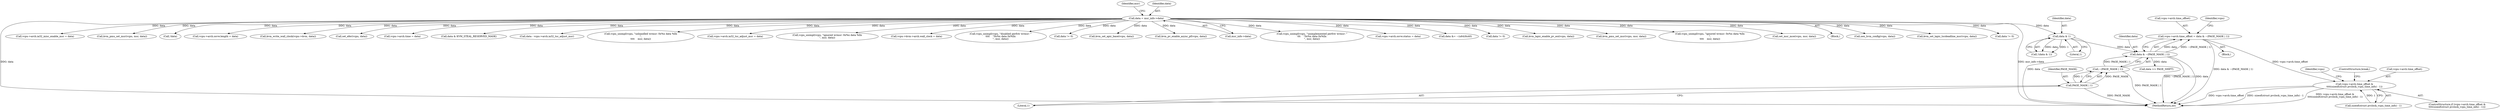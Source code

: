 digraph "0_linux_0b79459b482e85cb7426aa7da683a9f2c97aeae1_2@pointer" {
"1000316" [label="(Call,vcpu->arch.time_offset = data & ~(PAGE_MASK | 1))"];
"1000322" [label="(Call,data & ~(PAGE_MASK | 1))"];
"1000312" [label="(Call,data & 1)"];
"1000127" [label="(Call,data = msr_info->data)"];
"1000324" [label="(Call,~(PAGE_MASK | 1))"];
"1000325" [label="(Call,PAGE_MASK | 1)"];
"1000329" [label="(Call,vcpu->arch.time_offset &\n\t\t\t\t(sizeof(struct pvclock_vcpu_time_info) - 1))"];
"1000335" [label="(Call,sizeof(struct pvclock_vcpu_time_info) - 1)"];
"1000311" [label="(Call,!(data & 1))"];
"1000343" [label="(Identifier,vcpu)"];
"1000180" [label="(Call,data != 0)"];
"1000638" [label="(MethodReturn,int)"];
"1000270" [label="(Call,vcpu->arch.ia32_misc_enable_msr = data)"];
"1000495" [label="(Call,kvm_pmu_set_msr(vcpu, msr, data))"];
"1000297" [label="(Block,)"];
"1000193" [label="(Call,!data)"];
"1000328" [label="(ControlStructure,if (vcpu->arch.time_offset &\n\t\t\t\t(sizeof(struct pvclock_vcpu_time_info) - 1)))"];
"1000562" [label="(Call,vcpu->arch.osvw.length = data)"];
"1000289" [label="(Call,kvm_write_wall_clock(vcpu->kvm, data))"];
"1000314" [label="(Literal,1)"];
"1000316" [label="(Call,vcpu->arch.time_offset = data & ~(PAGE_MASK | 1))"];
"1000323" [label="(Identifier,data)"];
"1000326" [label="(Identifier,PAGE_MASK)"];
"1000339" [label="(ControlStructure,break;)"];
"1000127" [label="(Call,data = msr_info->data)"];
"1000144" [label="(Call,set_efer(vcpu, data))"];
"1000300" [label="(Call,vcpu->arch.time = data)"];
"1000384" [label="(Call,data & KVM_STEAL_RESERVED_MASK)"];
"1000250" [label="(Call,data - vcpu->arch.ia32_tsc_adjust_msr)"];
"1000621" [label="(Call,vcpu_unimpl(vcpu, \"unhandled wrmsr: 0x%x data %llx\n\",\n\t\t\t\t    msr, data))"];
"1000261" [label="(Call,vcpu->arch.ia32_tsc_adjust_msr = data)"];
"1000549" [label="(Call,vcpu_unimpl(vcpu, \"ignored wrmsr: 0x%x data %llx\n\", msr, data))"];
"1000317" [label="(Call,vcpu->arch.time_offset)"];
"1000280" [label="(Call,vcpu->kvm->arch.wall_clock = data)"];
"1000505" [label="(Call,vcpu_unimpl(vcpu, \"disabled perfctr wrmsr: \"\n\t\t\t\t    \"0x%x data 0x%llx\n\", msr, data))"];
"1000312" [label="(Call,data & 1)"];
"1000350" [label="(Call,data >> PAGE_SHIFT)"];
"1000464" [label="(Call,data != 0)"];
"1000221" [label="(Call,kvm_set_apic_base(vcpu, data))"];
"1000370" [label="(Call,kvm_pv_enable_async_pf(vcpu, data))"];
"1000129" [label="(Call,msr_info->data)"];
"1000330" [label="(Call,vcpu->arch.time_offset)"];
"1000477" [label="(Call,vcpu_unimpl(vcpu, \"unimplemented perfctr wrmsr: \"\n\t\t\t    \"0x%x data 0x%llx\n\", msr, data))"];
"1000579" [label="(Call,vcpu->arch.osvw.status = data)"];
"1000148" [label="(Call,data &= ~(u64)0x40)"];
"1000502" [label="(Call,data != 0)"];
"1000324" [label="(Call,~(PAGE_MASK | 1))"];
"1000445" [label="(Call,kvm_lapic_enable_pv_eoi(vcpu, data))"];
"1000613" [label="(Call,kvm_pmu_set_msr(vcpu, msr, data))"];
"1000325" [label="(Call,PAGE_MASK | 1)"];
"1000630" [label="(Call,vcpu_unimpl(vcpu, \"ignored wrmsr: 0x%x data %llx\n\",\n\t\t\t\t    msr, data))"];
"1000455" [label="(Call,set_msr_mce(vcpu, msr, data))"];
"1000332" [label="(Identifier,vcpu)"];
"1000115" [label="(Block,)"];
"1000313" [label="(Identifier,data)"];
"1000329" [label="(Call,vcpu->arch.time_offset &\n\t\t\t\t(sizeof(struct pvclock_vcpu_time_info) - 1))"];
"1000133" [label="(Identifier,msr)"];
"1000128" [label="(Identifier,data)"];
"1000605" [label="(Call,xen_hvm_config(vcpu, data))"];
"1000322" [label="(Call,data & ~(PAGE_MASK | 1))"];
"1000327" [label="(Literal,1)"];
"1000232" [label="(Call,kvm_set_lapic_tscdeadline_msr(vcpu, data))"];
"1000316" -> "1000297"  [label="AST: "];
"1000316" -> "1000322"  [label="CFG: "];
"1000317" -> "1000316"  [label="AST: "];
"1000322" -> "1000316"  [label="AST: "];
"1000332" -> "1000316"  [label="CFG: "];
"1000316" -> "1000638"  [label="DDG: data & ~(PAGE_MASK | 1)"];
"1000322" -> "1000316"  [label="DDG: data"];
"1000322" -> "1000316"  [label="DDG: ~(PAGE_MASK | 1)"];
"1000316" -> "1000329"  [label="DDG: vcpu->arch.time_offset"];
"1000322" -> "1000324"  [label="CFG: "];
"1000323" -> "1000322"  [label="AST: "];
"1000324" -> "1000322"  [label="AST: "];
"1000322" -> "1000638"  [label="DDG: ~(PAGE_MASK | 1)"];
"1000322" -> "1000638"  [label="DDG: data"];
"1000312" -> "1000322"  [label="DDG: data"];
"1000324" -> "1000322"  [label="DDG: PAGE_MASK | 1"];
"1000322" -> "1000350"  [label="DDG: data"];
"1000312" -> "1000311"  [label="AST: "];
"1000312" -> "1000314"  [label="CFG: "];
"1000313" -> "1000312"  [label="AST: "];
"1000314" -> "1000312"  [label="AST: "];
"1000311" -> "1000312"  [label="CFG: "];
"1000312" -> "1000638"  [label="DDG: data"];
"1000312" -> "1000311"  [label="DDG: data"];
"1000312" -> "1000311"  [label="DDG: 1"];
"1000127" -> "1000312"  [label="DDG: data"];
"1000127" -> "1000115"  [label="AST: "];
"1000127" -> "1000129"  [label="CFG: "];
"1000128" -> "1000127"  [label="AST: "];
"1000129" -> "1000127"  [label="AST: "];
"1000133" -> "1000127"  [label="CFG: "];
"1000127" -> "1000638"  [label="DDG: msr_info->data"];
"1000127" -> "1000638"  [label="DDG: data"];
"1000127" -> "1000144"  [label="DDG: data"];
"1000127" -> "1000148"  [label="DDG: data"];
"1000127" -> "1000180"  [label="DDG: data"];
"1000127" -> "1000193"  [label="DDG: data"];
"1000127" -> "1000221"  [label="DDG: data"];
"1000127" -> "1000232"  [label="DDG: data"];
"1000127" -> "1000250"  [label="DDG: data"];
"1000127" -> "1000261"  [label="DDG: data"];
"1000127" -> "1000270"  [label="DDG: data"];
"1000127" -> "1000280"  [label="DDG: data"];
"1000127" -> "1000289"  [label="DDG: data"];
"1000127" -> "1000300"  [label="DDG: data"];
"1000127" -> "1000370"  [label="DDG: data"];
"1000127" -> "1000384"  [label="DDG: data"];
"1000127" -> "1000445"  [label="DDG: data"];
"1000127" -> "1000455"  [label="DDG: data"];
"1000127" -> "1000464"  [label="DDG: data"];
"1000127" -> "1000477"  [label="DDG: data"];
"1000127" -> "1000495"  [label="DDG: data"];
"1000127" -> "1000502"  [label="DDG: data"];
"1000127" -> "1000505"  [label="DDG: data"];
"1000127" -> "1000549"  [label="DDG: data"];
"1000127" -> "1000562"  [label="DDG: data"];
"1000127" -> "1000579"  [label="DDG: data"];
"1000127" -> "1000605"  [label="DDG: data"];
"1000127" -> "1000613"  [label="DDG: data"];
"1000127" -> "1000621"  [label="DDG: data"];
"1000127" -> "1000630"  [label="DDG: data"];
"1000324" -> "1000325"  [label="CFG: "];
"1000325" -> "1000324"  [label="AST: "];
"1000324" -> "1000638"  [label="DDG: PAGE_MASK | 1"];
"1000325" -> "1000324"  [label="DDG: PAGE_MASK"];
"1000325" -> "1000324"  [label="DDG: 1"];
"1000325" -> "1000327"  [label="CFG: "];
"1000326" -> "1000325"  [label="AST: "];
"1000327" -> "1000325"  [label="AST: "];
"1000325" -> "1000638"  [label="DDG: PAGE_MASK"];
"1000329" -> "1000328"  [label="AST: "];
"1000329" -> "1000335"  [label="CFG: "];
"1000330" -> "1000329"  [label="AST: "];
"1000335" -> "1000329"  [label="AST: "];
"1000339" -> "1000329"  [label="CFG: "];
"1000343" -> "1000329"  [label="CFG: "];
"1000329" -> "1000638"  [label="DDG: vcpu->arch.time_offset &\n\t\t\t\t(sizeof(struct pvclock_vcpu_time_info) - 1)"];
"1000329" -> "1000638"  [label="DDG: vcpu->arch.time_offset"];
"1000329" -> "1000638"  [label="DDG: sizeof(struct pvclock_vcpu_time_info) - 1"];
"1000335" -> "1000329"  [label="DDG: 1"];
}
